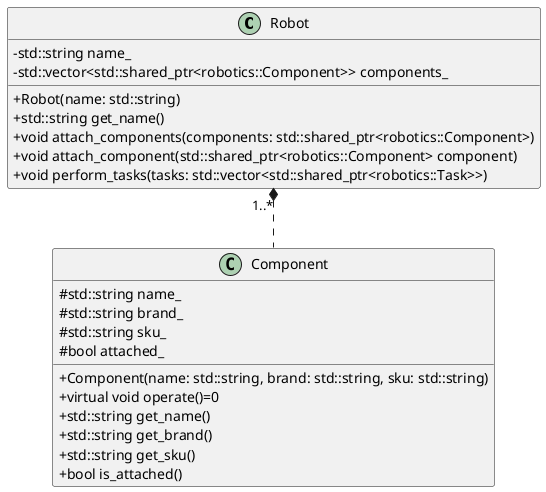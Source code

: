 @startuml
skinparam classAttributeIconSize 0

' class Environment{
'     -std::string name_
'     -std::vector<std::shared_ptr<robotics::Robot>> robots_
'     +Environment(name: std::string)
'     +void add_robot(robot: std::shared_ptr<robotics::Robot>)
'     +void simulate()
' }

class Robot{
    -std::string name_
    -std::vector<std::shared_ptr<robotics::Component>> components_
    +Robot(name: std::string)
    +std::string get_name()
    +void attach_components(components: std::shared_ptr<robotics::Component>)
    +void attach_component(std::shared_ptr<robotics::Component> component)
    +void perform_tasks(tasks: std::vector<std::shared_ptr<robotics::Task>>)
}

' class Task{
'     -std::string name_
'     -std::string description_
'     +Task(name: std::string, description: std::string)
'     +void execute()
'     +std::string get_description()
'     +std::string get_name()
' }

class Component{
    #std::string name_
    #std::string brand_
    #std::string sku_
    #bool attached_
    +Component(name: std::string, brand: std::string, sku: std::string)
    +virtual void operate()=0
    +std::string get_name()
    +std::string get_brand()
    +std::string get_sku()
    +bool is_attached()
}

' class Arm{
'     -double length_
'     +Arm(name: std::string, brand: std::string, sku: std::string, length: double)
'     +void move_to_position(x: double, y: double, z: double)
'     +void operate() override
'     +double get_length()
' }

' class Sensor{
'     -double range_
'     +Sensor(name: std::string, brand: std::string, sku: std::string, range: double)
'     +void move_to_position(x: double, y: double, z: double)
'     +void operate() override
'     +double get_range()
' }

' Environment "1..*" o- Robot
' Robot "1..*" ..> Task
Robot "1..*" *.. Component
' Component <|-- Arm
' Component <|-- Sensor


@enduml
